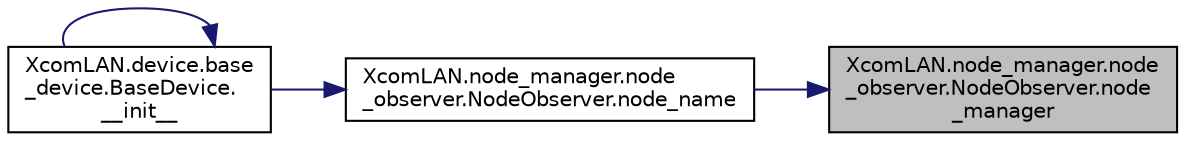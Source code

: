 digraph "XcomLAN.node_manager.node_observer.NodeObserver.node_manager"
{
 // LATEX_PDF_SIZE
  edge [fontname="Helvetica",fontsize="10",labelfontname="Helvetica",labelfontsize="10"];
  node [fontname="Helvetica",fontsize="10",shape=record];
  rankdir="RL";
  Node1 [label="XcomLAN.node_manager.node\l_observer.NodeObserver.node\l_manager",height=0.2,width=0.4,color="black", fillcolor="grey75", style="filled", fontcolor="black",tooltip=" "];
  Node1 -> Node2 [dir="back",color="midnightblue",fontsize="10",style="solid",fontname="Helvetica"];
  Node2 [label="XcomLAN.node_manager.node\l_observer.NodeObserver.node_name",height=0.2,width=0.4,color="black", fillcolor="white", style="filled",URL="$db/dda/class_xcom_l_a_n_1_1node__manager_1_1node__observer_1_1_node_observer.html#ae19f3efabf5673eaddf01eae75f47f1c",tooltip=" "];
  Node2 -> Node3 [dir="back",color="midnightblue",fontsize="10",style="solid",fontname="Helvetica"];
  Node3 [label="XcomLAN.device.base\l_device.BaseDevice.\l__init__",height=0.2,width=0.4,color="black", fillcolor="white", style="filled",URL="$dc/d24/class_xcom_l_a_n_1_1device_1_1base__device_1_1_base_device.html#ab78d8c534ec3125c67aae7ca76139260",tooltip=" "];
  Node3 -> Node3 [dir="back",color="midnightblue",fontsize="10",style="solid",fontname="Helvetica"];
}
